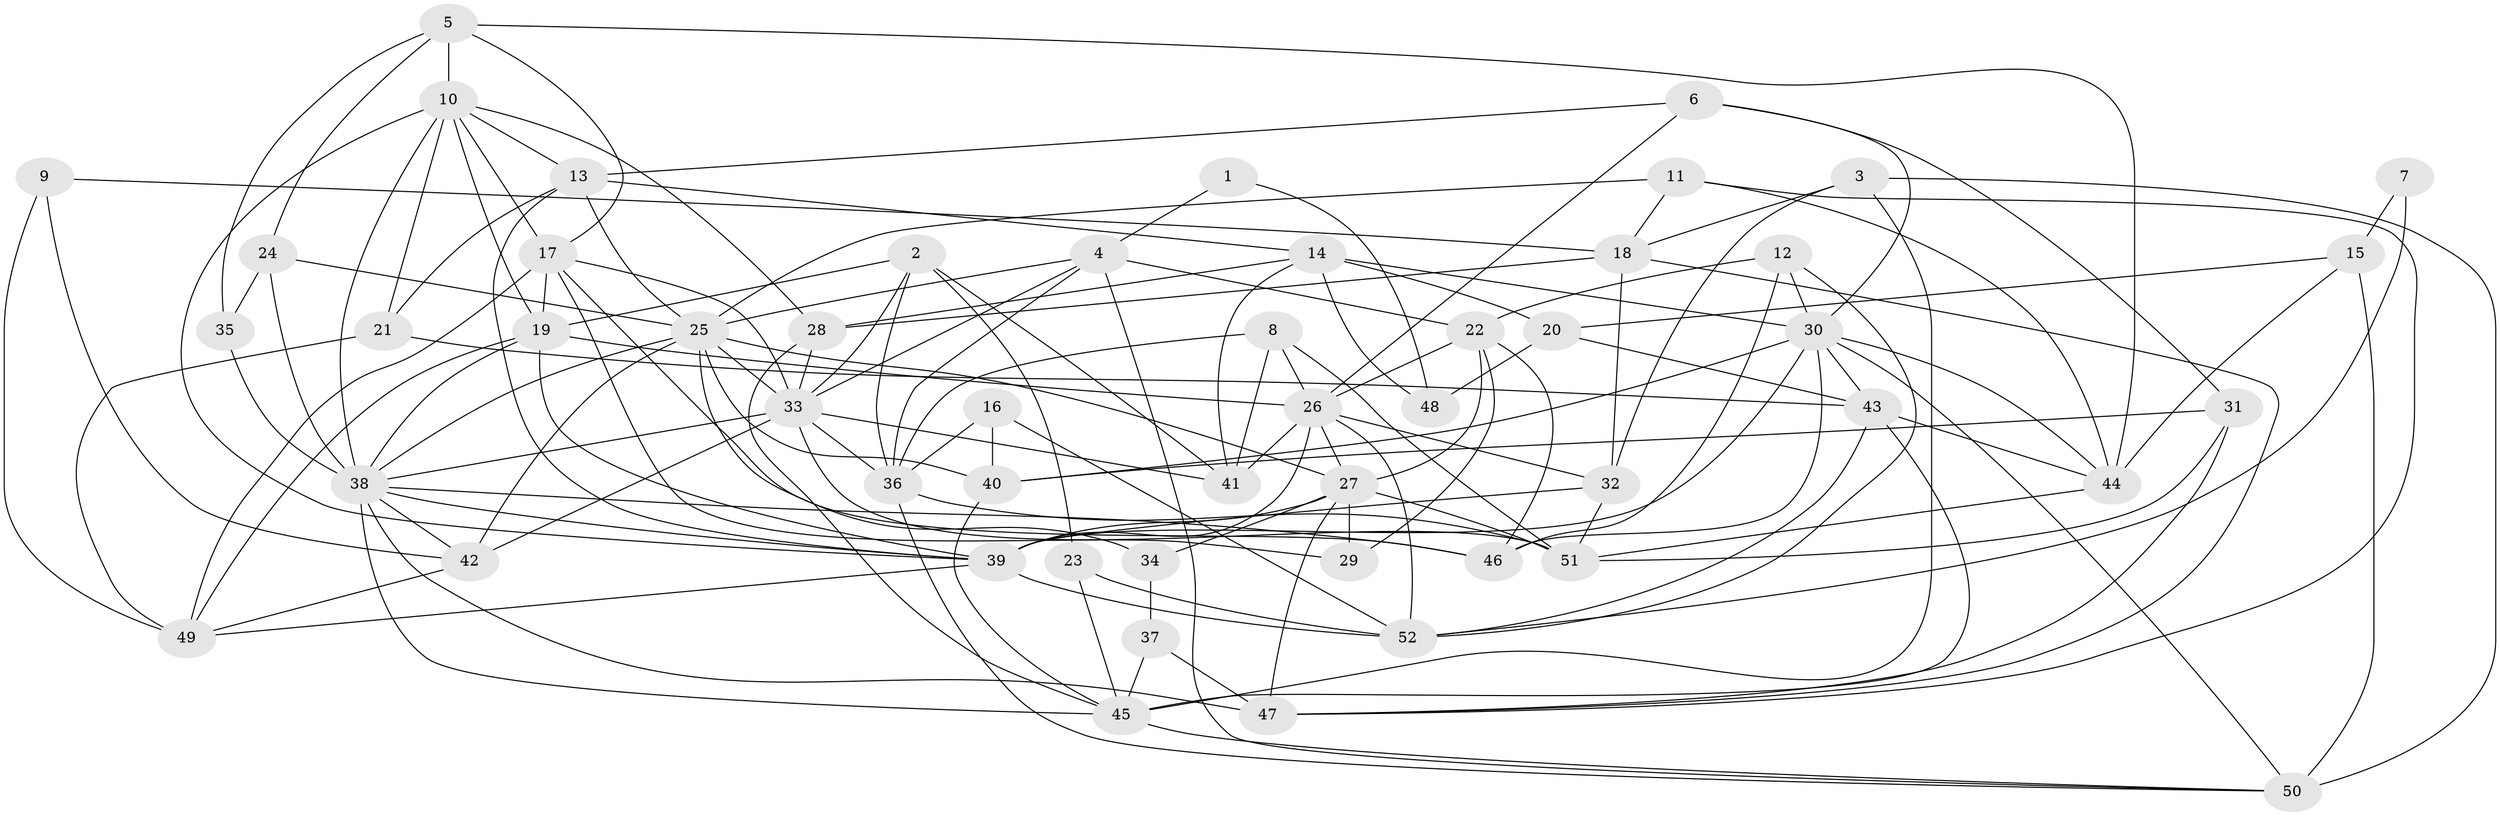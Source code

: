// original degree distribution, {2: 0.10679611650485436, 7: 0.02912621359223301, 6: 0.0970873786407767, 5: 0.1553398058252427, 3: 0.30097087378640774, 4: 0.2912621359223301, 8: 0.019417475728155338}
// Generated by graph-tools (version 1.1) at 2025/37/03/04/25 23:37:15]
// undirected, 52 vertices, 143 edges
graph export_dot {
  node [color=gray90,style=filled];
  1;
  2;
  3;
  4;
  5;
  6;
  7;
  8;
  9;
  10;
  11;
  12;
  13;
  14;
  15;
  16;
  17;
  18;
  19;
  20;
  21;
  22;
  23;
  24;
  25;
  26;
  27;
  28;
  29;
  30;
  31;
  32;
  33;
  34;
  35;
  36;
  37;
  38;
  39;
  40;
  41;
  42;
  43;
  44;
  45;
  46;
  47;
  48;
  49;
  50;
  51;
  52;
  1 -- 4 [weight=1.0];
  1 -- 48 [weight=1.0];
  2 -- 19 [weight=1.0];
  2 -- 23 [weight=1.0];
  2 -- 33 [weight=1.0];
  2 -- 36 [weight=1.0];
  2 -- 41 [weight=1.0];
  3 -- 18 [weight=1.0];
  3 -- 32 [weight=1.0];
  3 -- 45 [weight=1.0];
  3 -- 50 [weight=1.0];
  4 -- 22 [weight=1.0];
  4 -- 25 [weight=1.0];
  4 -- 33 [weight=1.0];
  4 -- 36 [weight=1.0];
  4 -- 50 [weight=1.0];
  5 -- 10 [weight=1.0];
  5 -- 17 [weight=1.0];
  5 -- 24 [weight=1.0];
  5 -- 35 [weight=1.0];
  5 -- 44 [weight=1.0];
  6 -- 13 [weight=1.0];
  6 -- 26 [weight=1.0];
  6 -- 30 [weight=1.0];
  6 -- 31 [weight=1.0];
  7 -- 15 [weight=1.0];
  7 -- 52 [weight=1.0];
  8 -- 26 [weight=1.0];
  8 -- 36 [weight=1.0];
  8 -- 41 [weight=1.0];
  8 -- 51 [weight=1.0];
  9 -- 18 [weight=1.0];
  9 -- 42 [weight=1.0];
  9 -- 49 [weight=1.0];
  10 -- 13 [weight=1.0];
  10 -- 17 [weight=1.0];
  10 -- 19 [weight=1.0];
  10 -- 21 [weight=1.0];
  10 -- 28 [weight=1.0];
  10 -- 38 [weight=1.0];
  10 -- 39 [weight=1.0];
  11 -- 18 [weight=1.0];
  11 -- 25 [weight=1.0];
  11 -- 44 [weight=1.0];
  11 -- 47 [weight=1.0];
  12 -- 22 [weight=1.0];
  12 -- 30 [weight=1.0];
  12 -- 46 [weight=1.0];
  12 -- 52 [weight=1.0];
  13 -- 14 [weight=1.0];
  13 -- 21 [weight=1.0];
  13 -- 25 [weight=1.0];
  13 -- 39 [weight=1.0];
  14 -- 20 [weight=1.0];
  14 -- 28 [weight=1.0];
  14 -- 30 [weight=1.0];
  14 -- 41 [weight=1.0];
  14 -- 48 [weight=2.0];
  15 -- 20 [weight=1.0];
  15 -- 44 [weight=1.0];
  15 -- 50 [weight=2.0];
  16 -- 36 [weight=1.0];
  16 -- 40 [weight=1.0];
  16 -- 52 [weight=1.0];
  17 -- 19 [weight=2.0];
  17 -- 29 [weight=1.0];
  17 -- 33 [weight=1.0];
  17 -- 46 [weight=1.0];
  17 -- 49 [weight=1.0];
  18 -- 28 [weight=1.0];
  18 -- 32 [weight=1.0];
  18 -- 47 [weight=1.0];
  19 -- 26 [weight=1.0];
  19 -- 38 [weight=1.0];
  19 -- 39 [weight=1.0];
  19 -- 49 [weight=1.0];
  20 -- 43 [weight=1.0];
  20 -- 48 [weight=1.0];
  21 -- 43 [weight=1.0];
  21 -- 49 [weight=1.0];
  22 -- 26 [weight=3.0];
  22 -- 27 [weight=1.0];
  22 -- 29 [weight=1.0];
  22 -- 46 [weight=1.0];
  23 -- 45 [weight=1.0];
  23 -- 52 [weight=1.0];
  24 -- 25 [weight=2.0];
  24 -- 35 [weight=1.0];
  24 -- 38 [weight=1.0];
  25 -- 27 [weight=1.0];
  25 -- 33 [weight=1.0];
  25 -- 34 [weight=1.0];
  25 -- 38 [weight=1.0];
  25 -- 40 [weight=1.0];
  25 -- 42 [weight=1.0];
  26 -- 27 [weight=1.0];
  26 -- 32 [weight=1.0];
  26 -- 39 [weight=1.0];
  26 -- 41 [weight=1.0];
  26 -- 52 [weight=1.0];
  27 -- 29 [weight=1.0];
  27 -- 34 [weight=1.0];
  27 -- 39 [weight=1.0];
  27 -- 47 [weight=1.0];
  27 -- 51 [weight=1.0];
  28 -- 33 [weight=1.0];
  28 -- 45 [weight=1.0];
  30 -- 39 [weight=1.0];
  30 -- 40 [weight=1.0];
  30 -- 43 [weight=1.0];
  30 -- 44 [weight=1.0];
  30 -- 46 [weight=1.0];
  30 -- 50 [weight=1.0];
  31 -- 40 [weight=1.0];
  31 -- 47 [weight=1.0];
  31 -- 51 [weight=1.0];
  32 -- 39 [weight=2.0];
  32 -- 51 [weight=1.0];
  33 -- 36 [weight=1.0];
  33 -- 38 [weight=1.0];
  33 -- 41 [weight=1.0];
  33 -- 42 [weight=1.0];
  33 -- 51 [weight=1.0];
  34 -- 37 [weight=1.0];
  35 -- 38 [weight=1.0];
  36 -- 50 [weight=1.0];
  36 -- 51 [weight=1.0];
  37 -- 45 [weight=1.0];
  37 -- 47 [weight=1.0];
  38 -- 39 [weight=1.0];
  38 -- 42 [weight=1.0];
  38 -- 45 [weight=1.0];
  38 -- 46 [weight=1.0];
  38 -- 47 [weight=2.0];
  39 -- 49 [weight=1.0];
  39 -- 52 [weight=1.0];
  40 -- 45 [weight=1.0];
  42 -- 49 [weight=1.0];
  43 -- 44 [weight=1.0];
  43 -- 45 [weight=1.0];
  43 -- 52 [weight=1.0];
  44 -- 51 [weight=1.0];
  45 -- 50 [weight=1.0];
}

